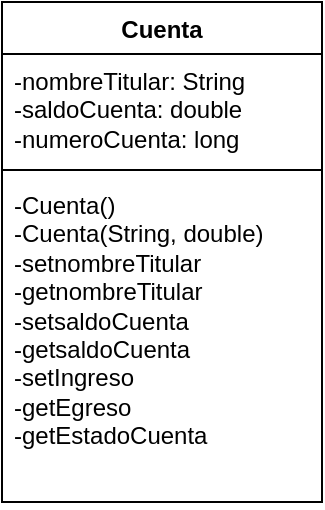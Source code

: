 <mxfile version="21.8.2" type="device">
  <diagram id="C5RBs43oDa-KdzZeNtuy" name="Page-1">
    <mxGraphModel dx="880" dy="470" grid="1" gridSize="10" guides="1" tooltips="1" connect="1" arrows="1" fold="1" page="1" pageScale="1" pageWidth="827" pageHeight="1169" math="0" shadow="0">
      <root>
        <mxCell id="WIyWlLk6GJQsqaUBKTNV-0" />
        <mxCell id="WIyWlLk6GJQsqaUBKTNV-1" parent="WIyWlLk6GJQsqaUBKTNV-0" />
        <mxCell id="qNfjdjivHik_dzBKIzy--4" value="Cuenta" style="swimlane;fontStyle=1;align=center;verticalAlign=top;childLayout=stackLayout;horizontal=1;startSize=26;horizontalStack=0;resizeParent=1;resizeParentMax=0;resizeLast=0;collapsible=1;marginBottom=0;whiteSpace=wrap;html=1;" vertex="1" parent="WIyWlLk6GJQsqaUBKTNV-1">
          <mxGeometry x="330" y="200" width="160" height="250" as="geometry" />
        </mxCell>
        <mxCell id="qNfjdjivHik_dzBKIzy--5" value="-nombreTitular: String&lt;br&gt;-saldoCuenta: double&lt;br&gt;-numeroCuenta: long" style="text;strokeColor=none;fillColor=none;align=left;verticalAlign=top;spacingLeft=4;spacingRight=4;overflow=hidden;rotatable=0;points=[[0,0.5],[1,0.5]];portConstraint=eastwest;whiteSpace=wrap;html=1;" vertex="1" parent="qNfjdjivHik_dzBKIzy--4">
          <mxGeometry y="26" width="160" height="54" as="geometry" />
        </mxCell>
        <mxCell id="qNfjdjivHik_dzBKIzy--6" value="" style="line;strokeWidth=1;fillColor=none;align=left;verticalAlign=middle;spacingTop=-1;spacingLeft=3;spacingRight=3;rotatable=0;labelPosition=right;points=[];portConstraint=eastwest;strokeColor=inherit;" vertex="1" parent="qNfjdjivHik_dzBKIzy--4">
          <mxGeometry y="80" width="160" height="8" as="geometry" />
        </mxCell>
        <mxCell id="qNfjdjivHik_dzBKIzy--7" value="-Cuenta()&lt;br&gt;-Cuenta(String, double)&lt;br&gt;-setnombreTitular&lt;br&gt;-getnombreTitular&lt;br&gt;-setsaldoCuenta&lt;br&gt;-getsaldoCuenta&lt;br&gt;-setIngreso&lt;br&gt;-getEgreso&lt;br&gt;-getEstadoCuenta&lt;br&gt;&lt;br&gt;" style="text;strokeColor=none;fillColor=none;align=left;verticalAlign=top;spacingLeft=4;spacingRight=4;overflow=hidden;rotatable=0;points=[[0,0.5],[1,0.5]];portConstraint=eastwest;whiteSpace=wrap;html=1;" vertex="1" parent="qNfjdjivHik_dzBKIzy--4">
          <mxGeometry y="88" width="160" height="162" as="geometry" />
        </mxCell>
      </root>
    </mxGraphModel>
  </diagram>
</mxfile>
